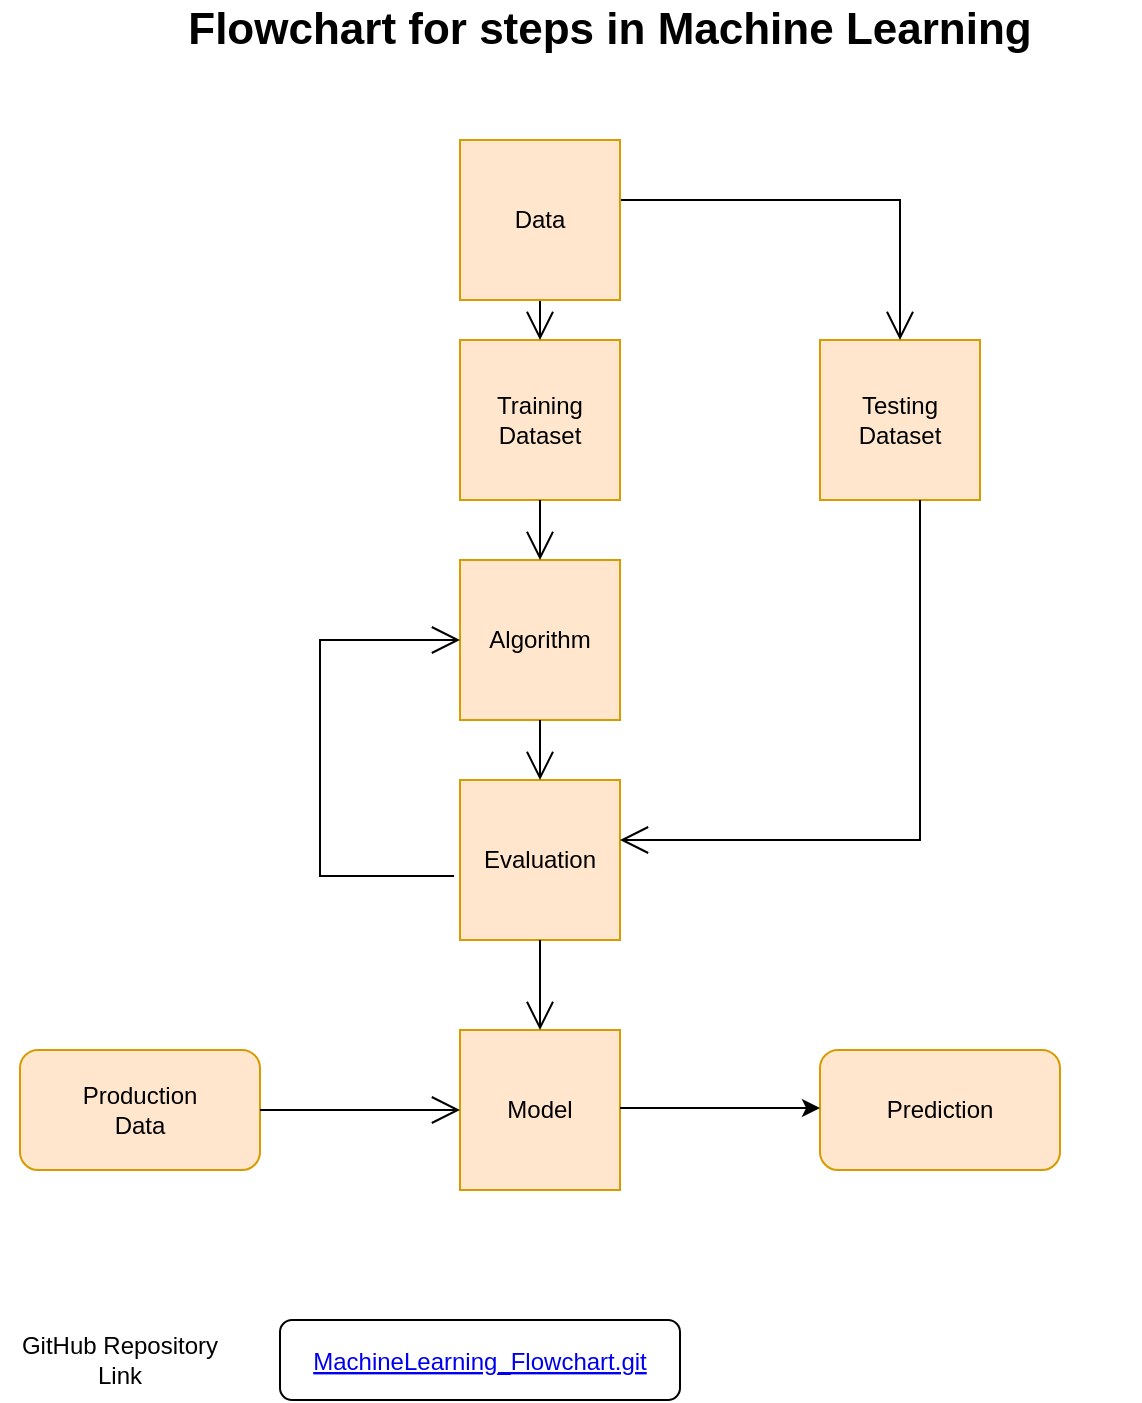 <mxfile version="21.0.6" type="github">
  <diagram id="C5RBs43oDa-KdzZeNtuy" name="Page-1">
    <mxGraphModel dx="1050" dy="538" grid="1" gridSize="10" guides="1" tooltips="1" connect="1" arrows="1" fold="1" page="1" pageScale="1" pageWidth="827" pageHeight="1169" math="0" shadow="0">
      <root>
        <mxCell id="WIyWlLk6GJQsqaUBKTNV-0" />
        <mxCell id="WIyWlLk6GJQsqaUBKTNV-1" parent="WIyWlLk6GJQsqaUBKTNV-0" />
        <mxCell id="96QbWbsbyop-gWNmoLqP-0" value="Text" style="text;strokeColor=none;align=center;fillColor=none;html=1;verticalAlign=middle;whiteSpace=wrap;rounded=0;shadow=1;" vertex="1" parent="WIyWlLk6GJQsqaUBKTNV-1">
          <mxGeometry x="280" y="100" width="80" height="80" as="geometry" />
        </mxCell>
        <mxCell id="9f1DeH7rJXoFvEdKThcy-0" value="" style="whiteSpace=wrap;html=1;aspect=fixed;labelBackgroundColor=none;" parent="WIyWlLk6GJQsqaUBKTNV-1" vertex="1">
          <mxGeometry x="280" y="100" width="80" height="80" as="geometry" />
        </mxCell>
        <mxCell id="9f1DeH7rJXoFvEdKThcy-2" value="" style="whiteSpace=wrap;html=1;aspect=fixed;labelBackgroundColor=none;fillColor=#ffe6cc;strokeColor=#d79b00;" parent="WIyWlLk6GJQsqaUBKTNV-1" vertex="1">
          <mxGeometry x="280" y="200" width="80" height="80" as="geometry" />
        </mxCell>
        <mxCell id="9f1DeH7rJXoFvEdKThcy-3" value="" style="whiteSpace=wrap;html=1;aspect=fixed;labelBackgroundColor=none;fillColor=#ffe6cc;strokeColor=#d79b00;" parent="WIyWlLk6GJQsqaUBKTNV-1" vertex="1">
          <mxGeometry x="280" y="310" width="80" height="80" as="geometry" />
        </mxCell>
        <mxCell id="9f1DeH7rJXoFvEdKThcy-4" value="" style="whiteSpace=wrap;html=1;aspect=fixed;labelBackgroundColor=none;fillColor=#ffe6cc;strokeColor=#d79b00;" parent="WIyWlLk6GJQsqaUBKTNV-1" vertex="1">
          <mxGeometry x="280" y="420" width="80" height="80" as="geometry" />
        </mxCell>
        <mxCell id="9f1DeH7rJXoFvEdKThcy-5" value="" style="whiteSpace=wrap;html=1;aspect=fixed;labelBackgroundColor=none;fillColor=#ffe6cc;strokeColor=#d79b00;" parent="WIyWlLk6GJQsqaUBKTNV-1" vertex="1">
          <mxGeometry x="460" y="200" width="80" height="80" as="geometry" />
        </mxCell>
        <mxCell id="9f1DeH7rJXoFvEdKThcy-6" value="" style="whiteSpace=wrap;html=1;aspect=fixed;labelBackgroundColor=none;fillColor=#ffe6cc;strokeColor=#d79b00;" parent="WIyWlLk6GJQsqaUBKTNV-1" vertex="1">
          <mxGeometry x="280" y="545" width="80" height="80" as="geometry" />
        </mxCell>
        <mxCell id="9f1DeH7rJXoFvEdKThcy-7" value="" style="rounded=1;whiteSpace=wrap;html=1;labelBackgroundColor=none;fillColor=#ffe6cc;strokeColor=#d79b00;" parent="WIyWlLk6GJQsqaUBKTNV-1" vertex="1">
          <mxGeometry x="60" y="555" width="120" height="60" as="geometry" />
        </mxCell>
        <object label="" id="9f1DeH7rJXoFvEdKThcy-8">
          <mxCell style="rounded=1;whiteSpace=wrap;html=1;labelBackgroundColor=none;fillColor=#ffe6cc;strokeColor=#d79b00;" parent="WIyWlLk6GJQsqaUBKTNV-1" vertex="1">
            <mxGeometry x="460" y="555" width="120" height="60" as="geometry" />
          </mxCell>
        </object>
        <mxCell id="9f1DeH7rJXoFvEdKThcy-11" value="" style="endArrow=classic;html=1;rounded=0;labelBackgroundColor=none;fontColor=default;" parent="WIyWlLk6GJQsqaUBKTNV-1" edge="1">
          <mxGeometry relative="1" as="geometry">
            <mxPoint x="360" y="584" as="sourcePoint" />
            <mxPoint x="460" y="584" as="targetPoint" />
          </mxGeometry>
        </mxCell>
        <mxCell id="9f1DeH7rJXoFvEdKThcy-26" value="" style="endArrow=open;endFill=1;endSize=12;html=1;rounded=0;" parent="WIyWlLk6GJQsqaUBKTNV-1" source="9f1DeH7rJXoFvEdKThcy-3" target="9f1DeH7rJXoFvEdKThcy-4" edge="1">
          <mxGeometry width="160" relative="1" as="geometry">
            <mxPoint x="330" y="380" as="sourcePoint" />
            <mxPoint x="490" y="350" as="targetPoint" />
          </mxGeometry>
        </mxCell>
        <mxCell id="9f1DeH7rJXoFvEdKThcy-28" value="" style="endArrow=open;endFill=1;endSize=12;html=1;rounded=0;entryX=0;entryY=0.5;entryDx=0;entryDy=0;" parent="WIyWlLk6GJQsqaUBKTNV-1" target="9f1DeH7rJXoFvEdKThcy-6" edge="1">
          <mxGeometry width="160" relative="1" as="geometry">
            <mxPoint x="180" y="585" as="sourcePoint" />
            <mxPoint x="330" y="585" as="targetPoint" />
          </mxGeometry>
        </mxCell>
        <mxCell id="9f1DeH7rJXoFvEdKThcy-31" value="" style="endArrow=open;endFill=1;endSize=12;html=1;rounded=0;entryX=0.5;entryY=0;entryDx=0;entryDy=0;" parent="WIyWlLk6GJQsqaUBKTNV-1" target="9f1DeH7rJXoFvEdKThcy-5" edge="1">
          <mxGeometry width="160" relative="1" as="geometry">
            <mxPoint x="360" y="130" as="sourcePoint" />
            <mxPoint x="520" y="130" as="targetPoint" />
            <Array as="points">
              <mxPoint x="500" y="130" />
            </Array>
          </mxGeometry>
        </mxCell>
        <mxCell id="9f1DeH7rJXoFvEdKThcy-32" value="" style="endArrow=open;endFill=1;endSize=12;html=1;rounded=0;" parent="WIyWlLk6GJQsqaUBKTNV-1" edge="1">
          <mxGeometry width="160" relative="1" as="geometry">
            <mxPoint x="510" y="280" as="sourcePoint" />
            <mxPoint x="360" y="450" as="targetPoint" />
            <Array as="points">
              <mxPoint x="510" y="450" />
              <mxPoint x="490" y="450" />
            </Array>
          </mxGeometry>
        </mxCell>
        <mxCell id="9f1DeH7rJXoFvEdKThcy-33" value="" style="endArrow=open;endFill=1;endSize=12;html=1;rounded=0;exitX=0.5;exitY=1;exitDx=0;exitDy=0;entryX=0.5;entryY=0;entryDx=0;entryDy=0;" parent="WIyWlLk6GJQsqaUBKTNV-1" source="9f1DeH7rJXoFvEdKThcy-2" target="9f1DeH7rJXoFvEdKThcy-3" edge="1">
          <mxGeometry width="160" relative="1" as="geometry">
            <mxPoint x="330" y="350" as="sourcePoint" />
            <mxPoint x="490" y="350" as="targetPoint" />
          </mxGeometry>
        </mxCell>
        <mxCell id="9f1DeH7rJXoFvEdKThcy-34" value="" style="endArrow=open;endFill=1;endSize=12;html=1;rounded=0;exitX=0.5;exitY=1;exitDx=0;exitDy=0;entryX=0.5;entryY=0;entryDx=0;entryDy=0;" parent="WIyWlLk6GJQsqaUBKTNV-1" source="9f1DeH7rJXoFvEdKThcy-0" target="9f1DeH7rJXoFvEdKThcy-2" edge="1">
          <mxGeometry width="160" relative="1" as="geometry">
            <mxPoint x="330" y="350" as="sourcePoint" />
            <mxPoint x="490" y="350" as="targetPoint" />
          </mxGeometry>
        </mxCell>
        <mxCell id="9f1DeH7rJXoFvEdKThcy-35" value="" style="endArrow=open;endFill=1;endSize=12;html=1;rounded=0;exitX=0.5;exitY=1;exitDx=0;exitDy=0;" parent="WIyWlLk6GJQsqaUBKTNV-1" source="9f1DeH7rJXoFvEdKThcy-4" target="9f1DeH7rJXoFvEdKThcy-6" edge="1">
          <mxGeometry width="160" relative="1" as="geometry">
            <mxPoint x="330" y="370" as="sourcePoint" />
            <mxPoint x="490" y="370" as="targetPoint" />
          </mxGeometry>
        </mxCell>
        <mxCell id="9f1DeH7rJXoFvEdKThcy-36" value="" style="endArrow=open;endFill=1;endSize=12;html=1;rounded=0;exitX=-0.037;exitY=0.6;exitDx=0;exitDy=0;exitPerimeter=0;entryX=0;entryY=0.5;entryDx=0;entryDy=0;" parent="WIyWlLk6GJQsqaUBKTNV-1" source="9f1DeH7rJXoFvEdKThcy-4" target="9f1DeH7rJXoFvEdKThcy-3" edge="1">
          <mxGeometry width="160" relative="1" as="geometry">
            <mxPoint x="330" y="320" as="sourcePoint" />
            <mxPoint x="490" y="320" as="targetPoint" />
            <Array as="points">
              <mxPoint x="210" y="468" />
              <mxPoint x="210" y="350" />
            </Array>
          </mxGeometry>
        </mxCell>
        <mxCell id="96QbWbsbyop-gWNmoLqP-1" value="Data" style="text;strokeColor=#d79b00;align=center;fillColor=#ffe6cc;html=1;verticalAlign=middle;whiteSpace=wrap;rounded=0;" vertex="1" parent="WIyWlLk6GJQsqaUBKTNV-1">
          <mxGeometry x="280" y="100" width="80" height="80" as="geometry" />
        </mxCell>
        <mxCell id="96QbWbsbyop-gWNmoLqP-3" value="Training Dataset" style="text;strokeColor=none;align=center;fillColor=none;html=1;verticalAlign=middle;whiteSpace=wrap;rounded=0;" vertex="1" parent="WIyWlLk6GJQsqaUBKTNV-1">
          <mxGeometry x="290" y="225" width="60" height="30" as="geometry" />
        </mxCell>
        <mxCell id="96QbWbsbyop-gWNmoLqP-4" value="Algorithm" style="text;strokeColor=none;align=center;fillColor=none;html=1;verticalAlign=middle;whiteSpace=wrap;rounded=0;" vertex="1" parent="WIyWlLk6GJQsqaUBKTNV-1">
          <mxGeometry x="290" y="335" width="60" height="30" as="geometry" />
        </mxCell>
        <mxCell id="96QbWbsbyop-gWNmoLqP-5" value="Evaluation" style="text;strokeColor=none;align=center;fillColor=none;html=1;verticalAlign=middle;whiteSpace=wrap;rounded=0;" vertex="1" parent="WIyWlLk6GJQsqaUBKTNV-1">
          <mxGeometry x="290" y="445" width="60" height="30" as="geometry" />
        </mxCell>
        <mxCell id="96QbWbsbyop-gWNmoLqP-6" value="Testing Dataset" style="text;strokeColor=none;align=center;fillColor=none;html=1;verticalAlign=middle;whiteSpace=wrap;rounded=0;" vertex="1" parent="WIyWlLk6GJQsqaUBKTNV-1">
          <mxGeometry x="470" y="225" width="60" height="30" as="geometry" />
        </mxCell>
        <mxCell id="96QbWbsbyop-gWNmoLqP-7" value="Model" style="text;strokeColor=none;align=center;fillColor=none;html=1;verticalAlign=middle;whiteSpace=wrap;rounded=0;" vertex="1" parent="WIyWlLk6GJQsqaUBKTNV-1">
          <mxGeometry x="290" y="570" width="60" height="30" as="geometry" />
        </mxCell>
        <mxCell id="96QbWbsbyop-gWNmoLqP-8" value="Prediction" style="text;strokeColor=none;align=center;fillColor=none;html=1;verticalAlign=middle;whiteSpace=wrap;rounded=0;" vertex="1" parent="WIyWlLk6GJQsqaUBKTNV-1">
          <mxGeometry x="490" y="570" width="60" height="30" as="geometry" />
        </mxCell>
        <mxCell id="96QbWbsbyop-gWNmoLqP-9" value="Production Data" style="text;strokeColor=none;align=center;fillColor=none;html=1;verticalAlign=middle;whiteSpace=wrap;rounded=0;" vertex="1" parent="WIyWlLk6GJQsqaUBKTNV-1">
          <mxGeometry x="90" y="570" width="60" height="30" as="geometry" />
        </mxCell>
        <mxCell id="96QbWbsbyop-gWNmoLqP-11" value="Flowchart for steps in Machine Learning" style="text;strokeColor=none;align=center;fillColor=none;html=1;verticalAlign=middle;whiteSpace=wrap;rounded=0;fontStyle=1;fontSize=22;" vertex="1" parent="WIyWlLk6GJQsqaUBKTNV-1">
          <mxGeometry x="90" y="30" width="530" height="30" as="geometry" />
        </mxCell>
        <UserObject label="MachineLearning_Flowchart.git" link="https://github.com/2003UJAN/MachineLearning_Flowchart.git" id="96QbWbsbyop-gWNmoLqP-12">
          <mxCell style="fontColor=#0000EE;fontStyle=4;rounded=1;overflow=hidden;spacing=10;" vertex="1" parent="WIyWlLk6GJQsqaUBKTNV-1">
            <mxGeometry x="190" y="690" width="200" height="40" as="geometry" />
          </mxCell>
        </UserObject>
        <mxCell id="96QbWbsbyop-gWNmoLqP-13" value="GitHub Repository Link" style="text;strokeColor=none;align=center;fillColor=none;html=1;verticalAlign=middle;whiteSpace=wrap;rounded=0;" vertex="1" parent="WIyWlLk6GJQsqaUBKTNV-1">
          <mxGeometry x="50" y="695" width="120" height="30" as="geometry" />
        </mxCell>
      </root>
    </mxGraphModel>
  </diagram>
</mxfile>
